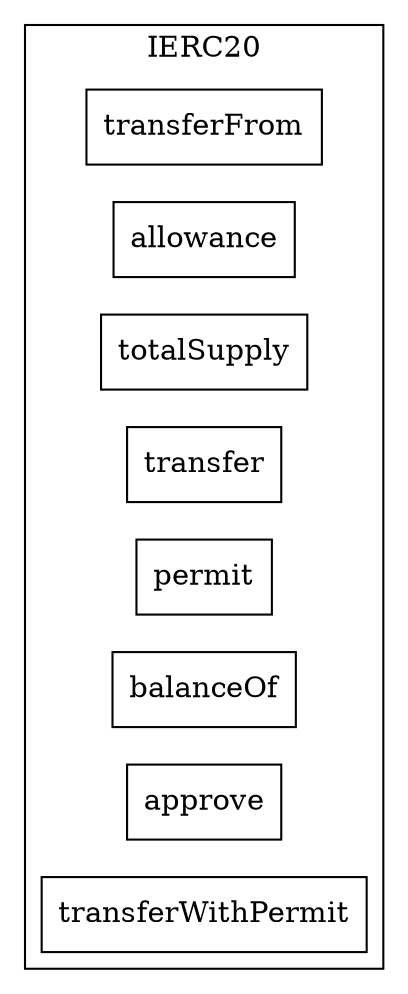 strict digraph {
rankdir="LR"
node [shape=box]
subgraph cluster_1187_IERC20 {
label = "IERC20"
"1187_transferFrom" [label="transferFrom"]
"1187_allowance" [label="allowance"]
"1187_totalSupply" [label="totalSupply"]
"1187_transfer" [label="transfer"]
"1187_permit" [label="permit"]
"1187_balanceOf" [label="balanceOf"]
"1187_approve" [label="approve"]
"1187_transferWithPermit" [label="transferWithPermit"]
}subgraph cluster_solidity {
label = "[Solidity]"
}
}